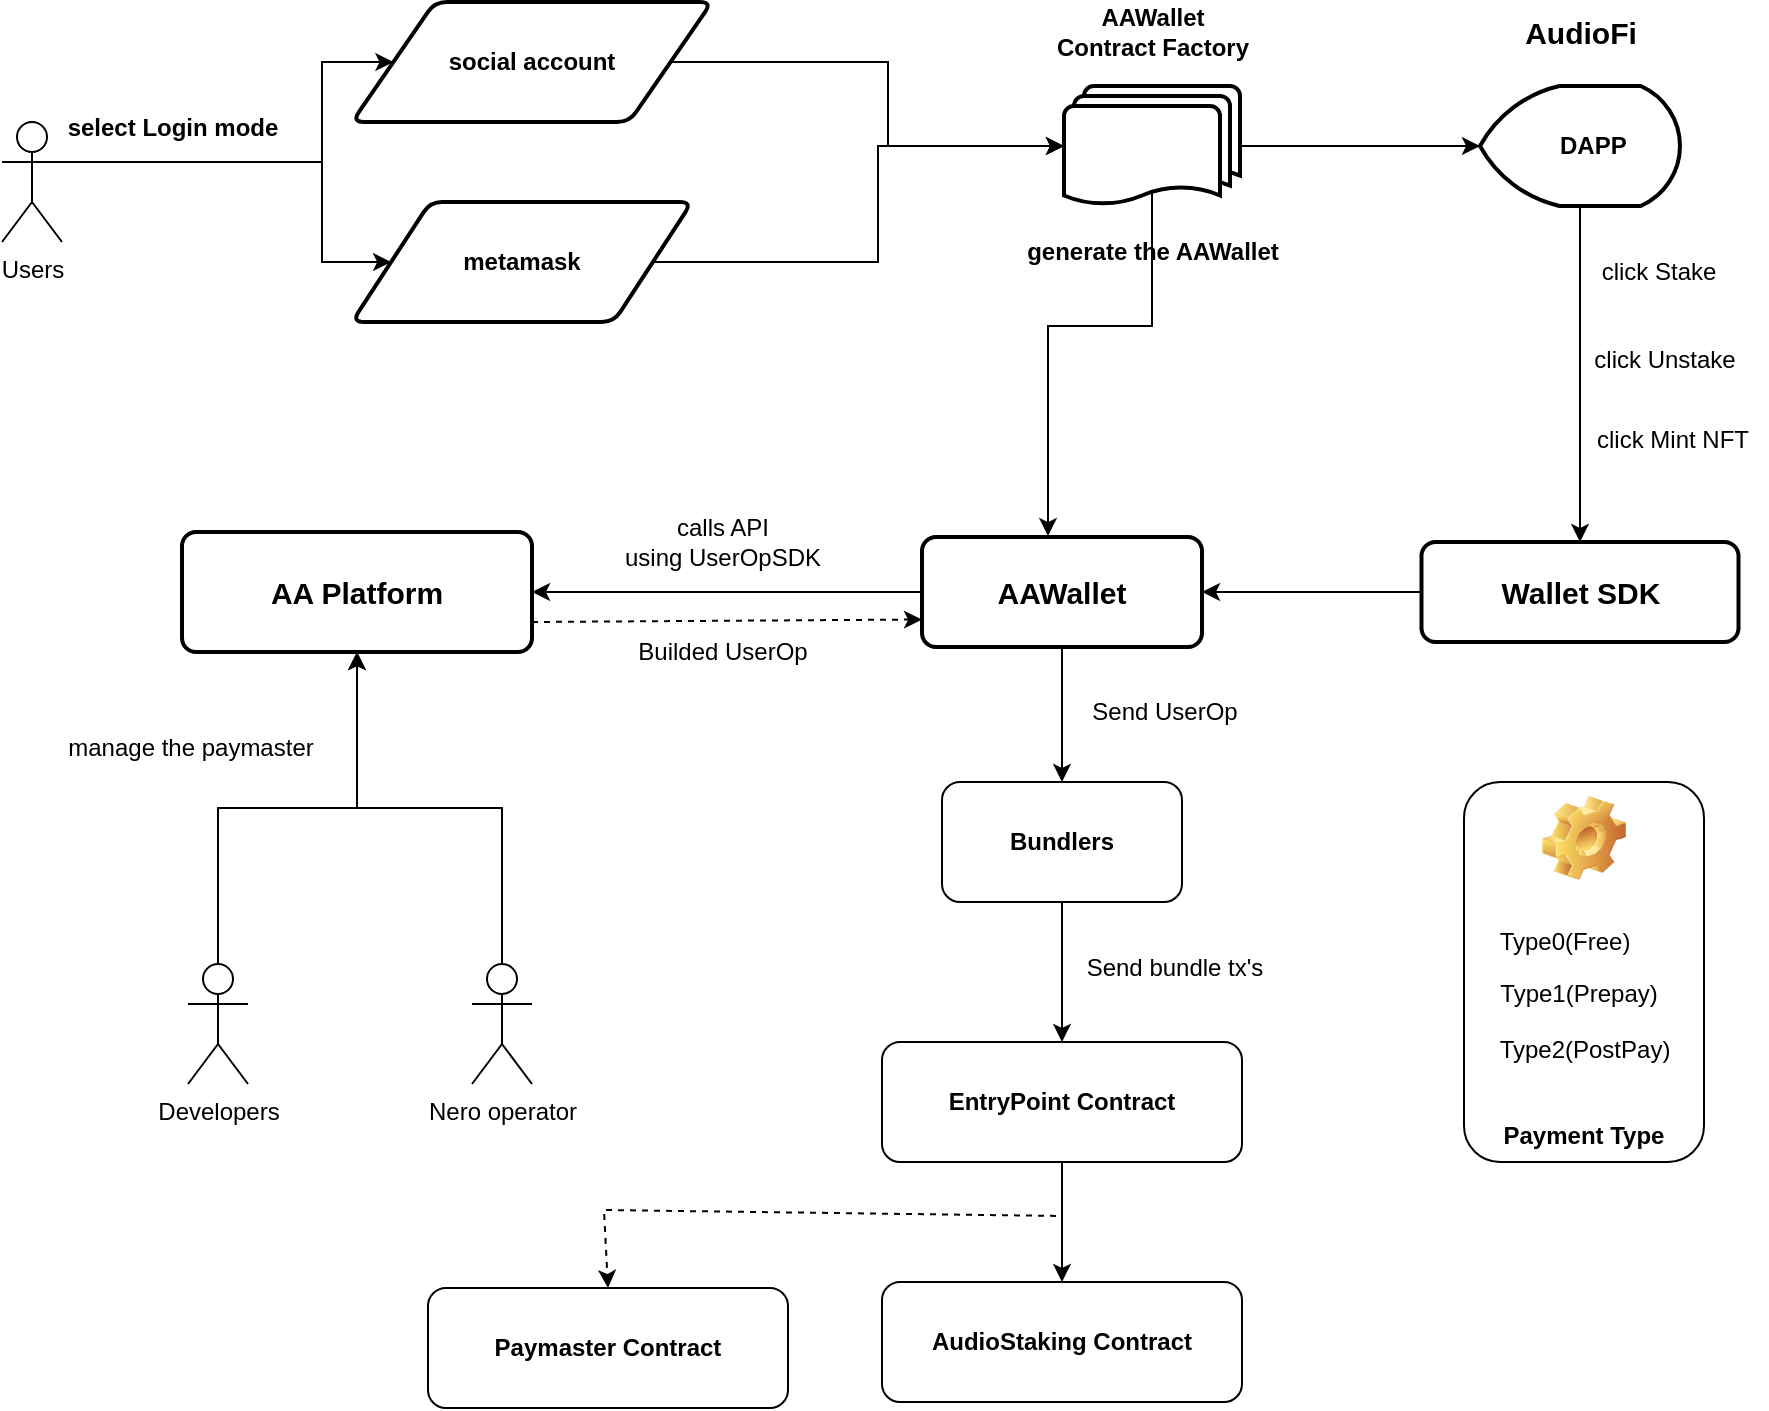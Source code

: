<mxfile version="26.1.1">
  <diagram name="Page-1" id="IWDHSbMMgDuj47sSt296">
    <mxGraphModel dx="1195" dy="732" grid="0" gridSize="10" guides="1" tooltips="1" connect="1" arrows="1" fold="1" page="0" pageScale="1" pageWidth="1100" pageHeight="1700" math="0" shadow="0">
      <root>
        <mxCell id="0" />
        <mxCell id="1" parent="0" />
        <mxCell id="EsZ2EbYMN0sOzehmeFrr-19" style="edgeStyle=orthogonalEdgeStyle;rounded=0;orthogonalLoop=1;jettySize=auto;html=1;exitX=1;exitY=0.333;exitDx=0;exitDy=0;exitPerimeter=0;entryX=0;entryY=0.5;entryDx=0;entryDy=0;" edge="1" parent="1" source="EsZ2EbYMN0sOzehmeFrr-7" target="EsZ2EbYMN0sOzehmeFrr-12">
          <mxGeometry relative="1" as="geometry">
            <Array as="points">
              <mxPoint x="240" y="430" />
              <mxPoint x="240" y="380" />
            </Array>
          </mxGeometry>
        </mxCell>
        <mxCell id="EsZ2EbYMN0sOzehmeFrr-20" style="edgeStyle=orthogonalEdgeStyle;rounded=0;orthogonalLoop=1;jettySize=auto;html=1;exitX=1;exitY=0.333;exitDx=0;exitDy=0;exitPerimeter=0;entryX=0;entryY=0.5;entryDx=0;entryDy=0;" edge="1" parent="1" source="EsZ2EbYMN0sOzehmeFrr-7" target="EsZ2EbYMN0sOzehmeFrr-13">
          <mxGeometry relative="1" as="geometry">
            <Array as="points">
              <mxPoint x="240" y="430" />
              <mxPoint x="240" y="480" />
            </Array>
          </mxGeometry>
        </mxCell>
        <mxCell id="EsZ2EbYMN0sOzehmeFrr-7" value="Users" style="shape=umlActor;verticalLabelPosition=bottom;verticalAlign=top;html=1;" vertex="1" parent="1">
          <mxGeometry x="80" y="410" width="30" height="60" as="geometry" />
        </mxCell>
        <mxCell id="EsZ2EbYMN0sOzehmeFrr-12" value="&lt;b&gt;social account&lt;/b&gt;" style="shape=parallelogram;html=1;strokeWidth=2;perimeter=parallelogramPerimeter;whiteSpace=wrap;rounded=1;arcSize=12;size=0.23;" vertex="1" parent="1">
          <mxGeometry x="255" y="350" width="180" height="60" as="geometry" />
        </mxCell>
        <mxCell id="EsZ2EbYMN0sOzehmeFrr-13" value="&lt;b&gt;metamask&lt;/b&gt;" style="shape=parallelogram;html=1;strokeWidth=2;perimeter=parallelogramPerimeter;whiteSpace=wrap;rounded=1;arcSize=12;size=0.23;" vertex="1" parent="1">
          <mxGeometry x="255" y="450" width="170" height="60" as="geometry" />
        </mxCell>
        <mxCell id="EsZ2EbYMN0sOzehmeFrr-21" value="select Login mode" style="text;align=center;fontStyle=1;verticalAlign=middle;spacingLeft=3;spacingRight=3;strokeColor=none;rotatable=0;points=[[0,0.5],[1,0.5]];portConstraint=eastwest;html=1;" vertex="1" parent="1">
          <mxGeometry x="110" y="400" width="110" height="26" as="geometry" />
        </mxCell>
        <mxCell id="EsZ2EbYMN0sOzehmeFrr-30" value="&lt;b&gt;generate the AAWallet&lt;/b&gt;" style="text;html=1;align=center;verticalAlign=middle;resizable=0;points=[];autosize=1;strokeColor=none;fillColor=none;" vertex="1" parent="1">
          <mxGeometry x="580" y="460" width="150" height="30" as="geometry" />
        </mxCell>
        <mxCell id="EsZ2EbYMN0sOzehmeFrr-35" style="edgeStyle=orthogonalEdgeStyle;rounded=0;orthogonalLoop=1;jettySize=auto;html=1;exitX=1;exitY=0.5;exitDx=0;exitDy=0;exitPerimeter=0;entryX=0;entryY=0.5;entryDx=0;entryDy=0;entryPerimeter=0;" edge="1" parent="1" source="EsZ2EbYMN0sOzehmeFrr-22" target="EsZ2EbYMN0sOzehmeFrr-33">
          <mxGeometry relative="1" as="geometry" />
        </mxCell>
        <mxCell id="EsZ2EbYMN0sOzehmeFrr-22" value="" style="strokeWidth=2;html=1;shape=mxgraph.flowchart.multi-document;whiteSpace=wrap;container=0;" vertex="1" parent="1">
          <mxGeometry x="611" y="392" width="88" height="60" as="geometry" />
        </mxCell>
        <mxCell id="EsZ2EbYMN0sOzehmeFrr-23" value="AAWallet&lt;br&gt;Contract Factory" style="text;align=center;fontStyle=1;verticalAlign=middle;spacingLeft=3;spacingRight=3;strokeColor=none;rotatable=0;points=[[0,0.5],[1,0.5]];portConstraint=eastwest;html=1;container=0;" vertex="1" parent="1">
          <mxGeometry x="599" y="352" width="112" height="26" as="geometry" />
        </mxCell>
        <mxCell id="EsZ2EbYMN0sOzehmeFrr-44" style="edgeStyle=orthogonalEdgeStyle;rounded=0;orthogonalLoop=1;jettySize=auto;html=1;exitX=0.5;exitY=1;exitDx=0;exitDy=0;exitPerimeter=0;entryX=0.5;entryY=0;entryDx=0;entryDy=0;" edge="1" parent="1" source="EsZ2EbYMN0sOzehmeFrr-33" target="EsZ2EbYMN0sOzehmeFrr-43">
          <mxGeometry relative="1" as="geometry">
            <Array as="points">
              <mxPoint x="869" y="610" />
            </Array>
          </mxGeometry>
        </mxCell>
        <mxCell id="EsZ2EbYMN0sOzehmeFrr-33" value="&lt;b&gt;&amp;nbsp; &amp;nbsp; DAPP&lt;/b&gt;" style="strokeWidth=2;html=1;shape=mxgraph.flowchart.display;whiteSpace=wrap;" vertex="1" parent="1">
          <mxGeometry x="819" y="392" width="100" height="60" as="geometry" />
        </mxCell>
        <mxCell id="EsZ2EbYMN0sOzehmeFrr-34" value="&lt;b&gt;&lt;font style=&quot;font-size: 15px;&quot;&gt;AudioFi&lt;/font&gt;&lt;/b&gt;" style="text;html=1;align=center;verticalAlign=middle;resizable=0;points=[];autosize=1;strokeColor=none;fillColor=none;" vertex="1" parent="1">
          <mxGeometry x="829" y="350" width="80" height="30" as="geometry" />
        </mxCell>
        <mxCell id="EsZ2EbYMN0sOzehmeFrr-41" style="edgeStyle=orthogonalEdgeStyle;rounded=0;orthogonalLoop=1;jettySize=auto;html=1;exitX=1;exitY=0.5;exitDx=0;exitDy=0;entryX=0;entryY=0.5;entryDx=0;entryDy=0;entryPerimeter=0;" edge="1" parent="1" source="EsZ2EbYMN0sOzehmeFrr-12" target="EsZ2EbYMN0sOzehmeFrr-22">
          <mxGeometry relative="1" as="geometry" />
        </mxCell>
        <mxCell id="EsZ2EbYMN0sOzehmeFrr-42" style="edgeStyle=orthogonalEdgeStyle;rounded=0;orthogonalLoop=1;jettySize=auto;html=1;exitX=1;exitY=0.5;exitDx=0;exitDy=0;entryX=0;entryY=0.5;entryDx=0;entryDy=0;entryPerimeter=0;" edge="1" parent="1" source="EsZ2EbYMN0sOzehmeFrr-13" target="EsZ2EbYMN0sOzehmeFrr-22">
          <mxGeometry relative="1" as="geometry" />
        </mxCell>
        <mxCell id="EsZ2EbYMN0sOzehmeFrr-46" style="edgeStyle=orthogonalEdgeStyle;rounded=0;orthogonalLoop=1;jettySize=auto;html=1;exitX=0;exitY=0.5;exitDx=0;exitDy=0;entryX=1;entryY=0.5;entryDx=0;entryDy=0;" edge="1" parent="1" source="EsZ2EbYMN0sOzehmeFrr-43" target="EsZ2EbYMN0sOzehmeFrr-45">
          <mxGeometry relative="1" as="geometry" />
        </mxCell>
        <mxCell id="EsZ2EbYMN0sOzehmeFrr-43" value="&lt;span style=&quot;font-size: 15px;&quot;&gt;&lt;b&gt;Wallet SDK&lt;/b&gt;&lt;/span&gt;" style="rounded=1;whiteSpace=wrap;html=1;absoluteArcSize=1;arcSize=14;strokeWidth=2;" vertex="1" parent="1">
          <mxGeometry x="789.75" y="620" width="158.5" height="50" as="geometry" />
        </mxCell>
        <mxCell id="EsZ2EbYMN0sOzehmeFrr-48" style="edgeStyle=orthogonalEdgeStyle;rounded=0;orthogonalLoop=1;jettySize=auto;html=1;exitX=0;exitY=0.5;exitDx=0;exitDy=0;entryX=1;entryY=0.5;entryDx=0;entryDy=0;" edge="1" parent="1" source="EsZ2EbYMN0sOzehmeFrr-45" target="EsZ2EbYMN0sOzehmeFrr-47">
          <mxGeometry relative="1" as="geometry" />
        </mxCell>
        <mxCell id="EsZ2EbYMN0sOzehmeFrr-53" style="edgeStyle=orthogonalEdgeStyle;rounded=0;orthogonalLoop=1;jettySize=auto;html=1;exitX=0.5;exitY=1;exitDx=0;exitDy=0;entryX=0.5;entryY=0;entryDx=0;entryDy=0;" edge="1" parent="1" source="EsZ2EbYMN0sOzehmeFrr-45" target="EsZ2EbYMN0sOzehmeFrr-55">
          <mxGeometry relative="1" as="geometry">
            <mxPoint x="610" y="810" as="targetPoint" />
          </mxGeometry>
        </mxCell>
        <mxCell id="EsZ2EbYMN0sOzehmeFrr-45" value="&lt;b&gt;&lt;font style=&quot;font-size: 15px;&quot;&gt;AAWallet&lt;/font&gt;&lt;/b&gt;" style="rounded=1;whiteSpace=wrap;html=1;absoluteArcSize=1;arcSize=14;strokeWidth=2;" vertex="1" parent="1">
          <mxGeometry x="540" y="617.5" width="140" height="55" as="geometry" />
        </mxCell>
        <mxCell id="EsZ2EbYMN0sOzehmeFrr-47" value="&lt;b&gt;&lt;font style=&quot;font-size: 15px;&quot;&gt;AA Platform&lt;/font&gt;&lt;/b&gt;" style="rounded=1;whiteSpace=wrap;html=1;absoluteArcSize=1;arcSize=14;strokeWidth=2;" vertex="1" parent="1">
          <mxGeometry x="170" y="615" width="175" height="60" as="geometry" />
        </mxCell>
        <mxCell id="EsZ2EbYMN0sOzehmeFrr-49" value="calls API&lt;br&gt;using UserOpSDK" style="text;html=1;align=center;verticalAlign=middle;resizable=0;points=[];autosize=1;strokeColor=none;fillColor=none;" vertex="1" parent="1">
          <mxGeometry x="380" y="600" width="120" height="40" as="geometry" />
        </mxCell>
        <mxCell id="EsZ2EbYMN0sOzehmeFrr-51" value="" style="endArrow=classic;html=1;rounded=0;jumpStyle=none;strokeColor=default;dashed=1;exitX=1;exitY=0.75;exitDx=0;exitDy=0;entryX=0;entryY=0.75;entryDx=0;entryDy=0;" edge="1" parent="1" source="EsZ2EbYMN0sOzehmeFrr-47" target="EsZ2EbYMN0sOzehmeFrr-45">
          <mxGeometry width="50" height="50" relative="1" as="geometry">
            <mxPoint x="470" y="750" as="sourcePoint" />
            <mxPoint x="520" y="700" as="targetPoint" />
          </mxGeometry>
        </mxCell>
        <mxCell id="EsZ2EbYMN0sOzehmeFrr-52" value="Builded UserOp" style="text;html=1;align=center;verticalAlign=middle;resizable=0;points=[];autosize=1;strokeColor=none;fillColor=none;" vertex="1" parent="1">
          <mxGeometry x="385" y="660" width="110" height="30" as="geometry" />
        </mxCell>
        <mxCell id="EsZ2EbYMN0sOzehmeFrr-54" value="Send UserOp" style="text;html=1;align=center;verticalAlign=middle;resizable=0;points=[];autosize=1;strokeColor=none;fillColor=none;" vertex="1" parent="1">
          <mxGeometry x="611" y="690" width="100" height="30" as="geometry" />
        </mxCell>
        <mxCell id="EsZ2EbYMN0sOzehmeFrr-58" style="edgeStyle=orthogonalEdgeStyle;rounded=0;orthogonalLoop=1;jettySize=auto;html=1;exitX=0.5;exitY=1;exitDx=0;exitDy=0;" edge="1" parent="1" source="EsZ2EbYMN0sOzehmeFrr-55" target="EsZ2EbYMN0sOzehmeFrr-56">
          <mxGeometry relative="1" as="geometry" />
        </mxCell>
        <mxCell id="EsZ2EbYMN0sOzehmeFrr-55" value="&lt;b&gt;Bundlers&lt;/b&gt;" style="rounded=1;whiteSpace=wrap;html=1;" vertex="1" parent="1">
          <mxGeometry x="550" y="740" width="120" height="60" as="geometry" />
        </mxCell>
        <mxCell id="EsZ2EbYMN0sOzehmeFrr-59" style="edgeStyle=orthogonalEdgeStyle;rounded=0;orthogonalLoop=1;jettySize=auto;html=1;exitX=0.5;exitY=1;exitDx=0;exitDy=0;entryX=0.5;entryY=0;entryDx=0;entryDy=0;" edge="1" parent="1" source="EsZ2EbYMN0sOzehmeFrr-56" target="EsZ2EbYMN0sOzehmeFrr-57">
          <mxGeometry relative="1" as="geometry" />
        </mxCell>
        <mxCell id="EsZ2EbYMN0sOzehmeFrr-56" value="&lt;b&gt;EntryPoint Contract&lt;/b&gt;" style="rounded=1;whiteSpace=wrap;html=1;" vertex="1" parent="1">
          <mxGeometry x="520" y="870" width="180" height="60" as="geometry" />
        </mxCell>
        <mxCell id="EsZ2EbYMN0sOzehmeFrr-57" value="&lt;b&gt;AudioStaking Contract&lt;/b&gt;" style="rounded=1;whiteSpace=wrap;html=1;" vertex="1" parent="1">
          <mxGeometry x="520" y="990" width="180" height="60" as="geometry" />
        </mxCell>
        <mxCell id="EsZ2EbYMN0sOzehmeFrr-60" value="Send bundle tx&#39;s" style="text;html=1;align=center;verticalAlign=middle;resizable=0;points=[];autosize=1;strokeColor=none;fillColor=none;" vertex="1" parent="1">
          <mxGeometry x="611" y="818" width="110" height="30" as="geometry" />
        </mxCell>
        <mxCell id="EsZ2EbYMN0sOzehmeFrr-66" value="click Stake" style="text;html=1;align=center;verticalAlign=middle;resizable=0;points=[];autosize=1;strokeColor=none;fillColor=none;" vertex="1" parent="1">
          <mxGeometry x="870" y="472" width="75" height="26" as="geometry" />
        </mxCell>
        <mxCell id="EsZ2EbYMN0sOzehmeFrr-69" style="edgeStyle=orthogonalEdgeStyle;rounded=0;orthogonalLoop=1;jettySize=auto;html=1;exitX=0.5;exitY=0.88;exitDx=0;exitDy=0;exitPerimeter=0;entryX=0.45;entryY=-0.009;entryDx=0;entryDy=0;entryPerimeter=0;" edge="1" parent="1" source="EsZ2EbYMN0sOzehmeFrr-22" target="EsZ2EbYMN0sOzehmeFrr-45">
          <mxGeometry relative="1" as="geometry">
            <Array as="points">
              <mxPoint x="655" y="512" />
              <mxPoint x="603" y="512" />
            </Array>
          </mxGeometry>
        </mxCell>
        <mxCell id="EsZ2EbYMN0sOzehmeFrr-70" value="click Unstake" style="text;html=1;align=center;verticalAlign=middle;resizable=0;points=[];autosize=1;strokeColor=none;fillColor=none;" vertex="1" parent="1">
          <mxGeometry x="866.25" y="516" width="89" height="26" as="geometry" />
        </mxCell>
        <mxCell id="EsZ2EbYMN0sOzehmeFrr-71" value="click Mint NFT" style="text;html=1;align=center;verticalAlign=middle;resizable=0;points=[];autosize=1;strokeColor=none;fillColor=none;" vertex="1" parent="1">
          <mxGeometry x="868.25" y="556" width="94" height="26" as="geometry" />
        </mxCell>
        <mxCell id="EsZ2EbYMN0sOzehmeFrr-75" style="edgeStyle=orthogonalEdgeStyle;rounded=0;orthogonalLoop=1;jettySize=auto;html=1;exitX=0.5;exitY=0;exitDx=0;exitDy=0;exitPerimeter=0;entryX=0.5;entryY=1;entryDx=0;entryDy=0;" edge="1" parent="1" source="EsZ2EbYMN0sOzehmeFrr-73" target="EsZ2EbYMN0sOzehmeFrr-47">
          <mxGeometry relative="1" as="geometry" />
        </mxCell>
        <mxCell id="EsZ2EbYMN0sOzehmeFrr-73" value="Developers" style="shape=umlActor;verticalLabelPosition=bottom;verticalAlign=top;html=1;" vertex="1" parent="1">
          <mxGeometry x="173" y="831" width="30" height="60" as="geometry" />
        </mxCell>
        <mxCell id="EsZ2EbYMN0sOzehmeFrr-76" style="edgeStyle=orthogonalEdgeStyle;rounded=0;orthogonalLoop=1;jettySize=auto;html=1;exitX=0.5;exitY=0;exitDx=0;exitDy=0;exitPerimeter=0;entryX=0.5;entryY=1;entryDx=0;entryDy=0;" edge="1" parent="1" source="EsZ2EbYMN0sOzehmeFrr-74" target="EsZ2EbYMN0sOzehmeFrr-47">
          <mxGeometry relative="1" as="geometry" />
        </mxCell>
        <mxCell id="EsZ2EbYMN0sOzehmeFrr-74" value="Nero operator" style="shape=umlActor;verticalLabelPosition=bottom;verticalAlign=top;html=1;" vertex="1" parent="1">
          <mxGeometry x="315" y="831" width="30" height="60" as="geometry" />
        </mxCell>
        <mxCell id="EsZ2EbYMN0sOzehmeFrr-77" value="manage the paymaster" style="text;html=1;align=center;verticalAlign=middle;resizable=0;points=[];autosize=1;strokeColor=none;fillColor=none;" vertex="1" parent="1">
          <mxGeometry x="103" y="710" width="141" height="26" as="geometry" />
        </mxCell>
        <mxCell id="EsZ2EbYMN0sOzehmeFrr-78" value="&lt;b&gt;Paymaster Contract&lt;/b&gt;" style="rounded=1;whiteSpace=wrap;html=1;" vertex="1" parent="1">
          <mxGeometry x="293" y="993" width="180" height="60" as="geometry" />
        </mxCell>
        <mxCell id="EsZ2EbYMN0sOzehmeFrr-79" value="" style="endArrow=classic;html=1;rounded=0;entryX=0.5;entryY=0;entryDx=0;entryDy=0;exitX=0.5;exitY=1;exitDx=0;exitDy=0;dashed=1;" edge="1" parent="1" source="EsZ2EbYMN0sOzehmeFrr-56" target="EsZ2EbYMN0sOzehmeFrr-78">
          <mxGeometry width="50" height="50" relative="1" as="geometry">
            <mxPoint x="383" y="963" as="sourcePoint" />
            <mxPoint x="463" y="925" as="targetPoint" />
            <Array as="points">
              <mxPoint x="610" y="957" />
              <mxPoint x="381" y="954" />
            </Array>
          </mxGeometry>
        </mxCell>
        <mxCell id="EsZ2EbYMN0sOzehmeFrr-88" value="" style="group" vertex="1" connectable="0" parent="1">
          <mxGeometry x="811" y="740" width="120" height="190" as="geometry" />
        </mxCell>
        <mxCell id="EsZ2EbYMN0sOzehmeFrr-81" value="Payment Type" style="label;whiteSpace=wrap;html=1;align=center;verticalAlign=bottom;spacingLeft=0;spacingBottom=4;imageAlign=center;imageVerticalAlign=top;image=img/clipart/Gear_128x128.png" vertex="1" parent="EsZ2EbYMN0sOzehmeFrr-88">
          <mxGeometry width="120" height="190" as="geometry" />
        </mxCell>
        <mxCell id="EsZ2EbYMN0sOzehmeFrr-82" value="Type0(Free)" style="text;html=1;align=center;verticalAlign=middle;resizable=0;points=[];autosize=1;strokeColor=none;fillColor=none;" vertex="1" parent="EsZ2EbYMN0sOzehmeFrr-88">
          <mxGeometry x="8.5" y="67" width="83" height="26" as="geometry" />
        </mxCell>
        <mxCell id="EsZ2EbYMN0sOzehmeFrr-83" value="Type1(Prepay)" style="text;html=1;align=center;verticalAlign=middle;resizable=0;points=[];autosize=1;strokeColor=none;fillColor=none;" vertex="1" parent="EsZ2EbYMN0sOzehmeFrr-88">
          <mxGeometry x="8.5" y="93" width="97" height="26" as="geometry" />
        </mxCell>
        <mxCell id="EsZ2EbYMN0sOzehmeFrr-84" value="Type2(PostPay)" style="text;html=1;align=center;verticalAlign=middle;resizable=0;points=[];autosize=1;strokeColor=none;fillColor=none;" vertex="1" parent="EsZ2EbYMN0sOzehmeFrr-88">
          <mxGeometry x="8.5" y="121" width="103" height="26" as="geometry" />
        </mxCell>
      </root>
    </mxGraphModel>
  </diagram>
</mxfile>
